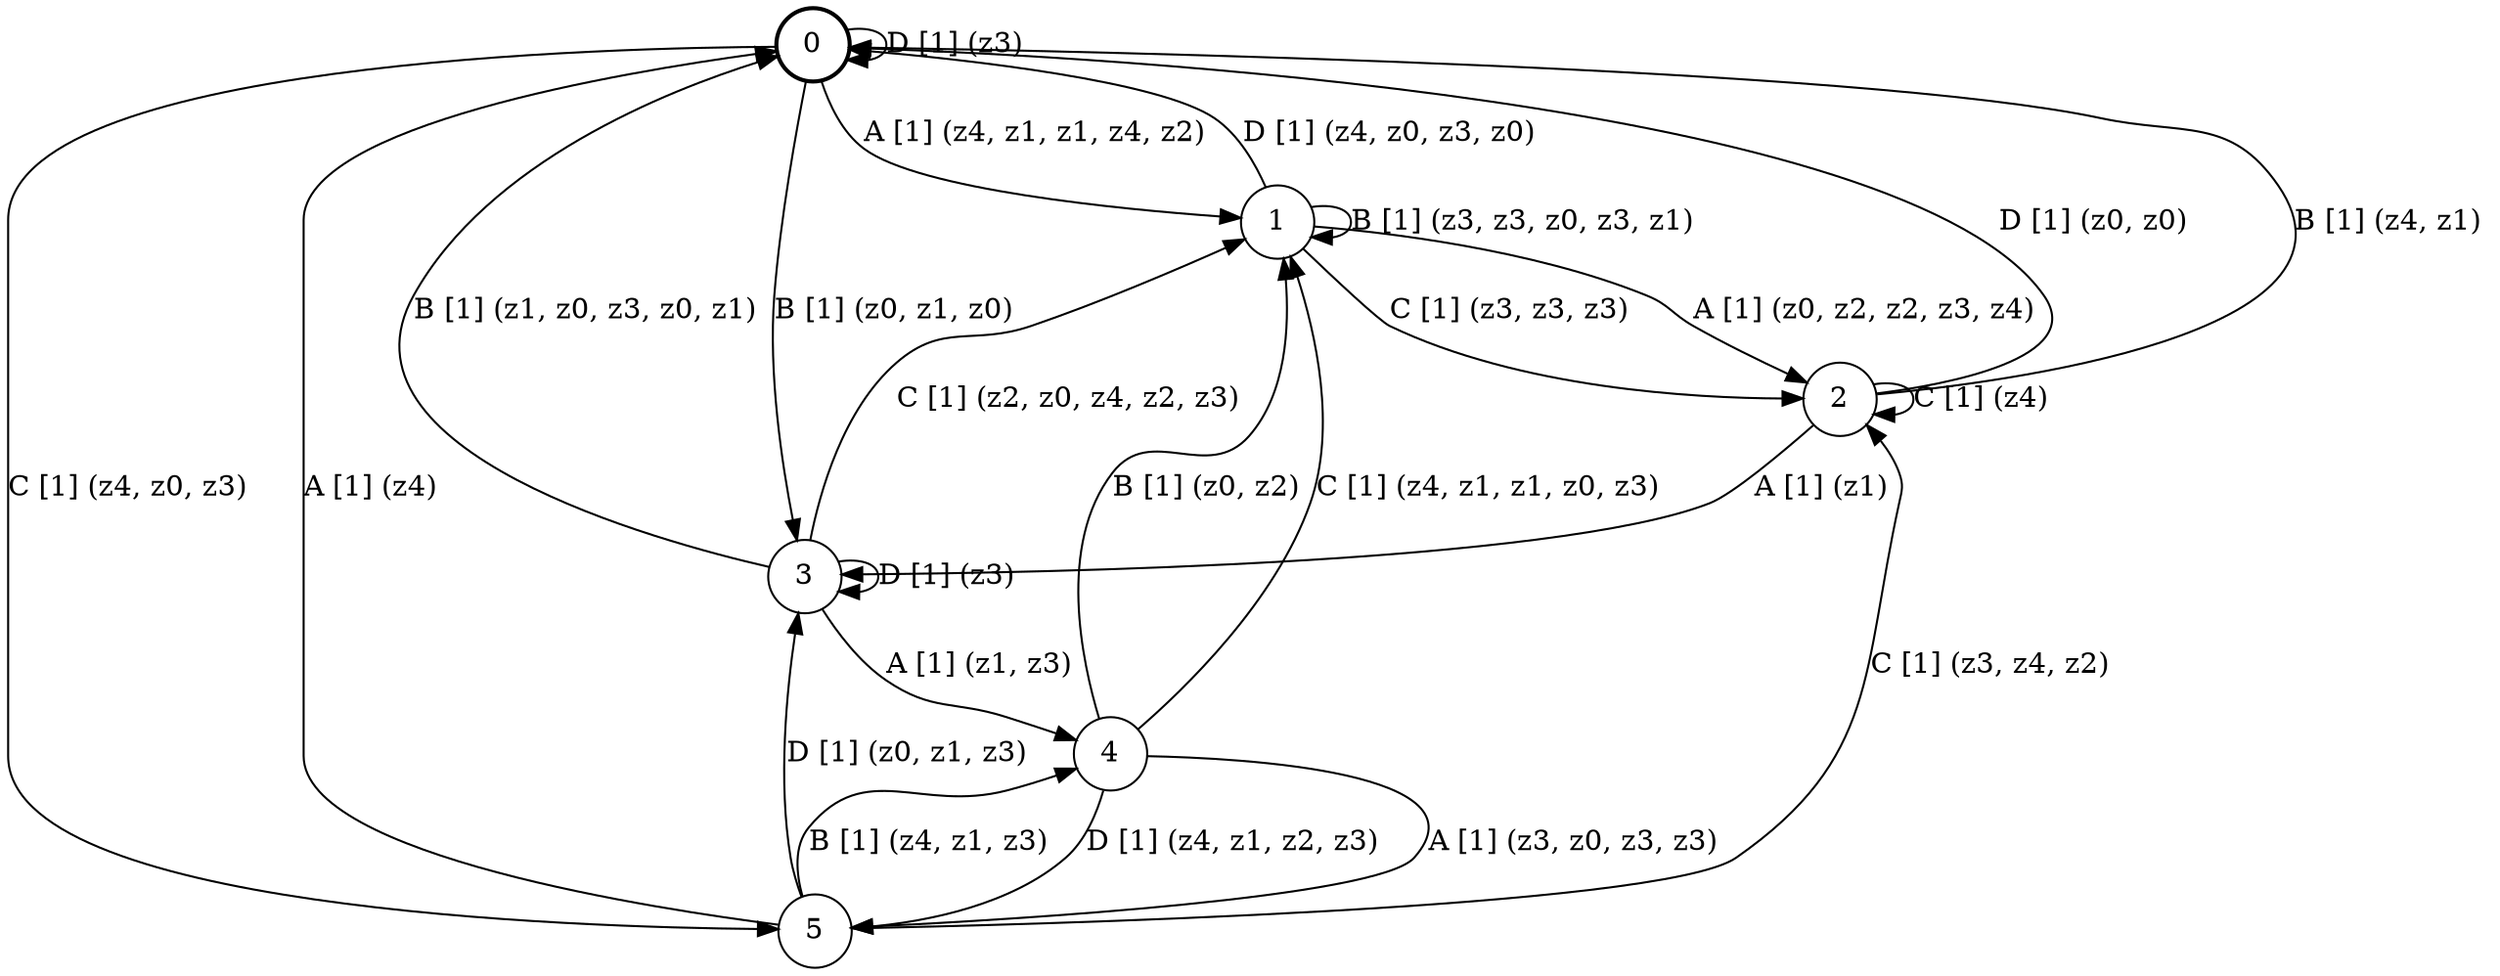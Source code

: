 # generated file, don't try to modify
# command: dot -Tpng <filename> > tree.png
digraph Automaton {
    node [shape = circle];
    0 [style = "bold"];
    0 -> 1 [label = "A [1] (z4, z1, z1, z4, z2) "];
    0 -> 3 [label = "B [1] (z0, z1, z0) "];
    0 -> 5 [label = "C [1] (z4, z0, z3) "];
    0 -> 0 [label = "D [1] (z3) "];
    1 -> 2 [label = "A [1] (z0, z2, z2, z3, z4) "];
    1 -> 1 [label = "B [1] (z3, z3, z0, z3, z1) "];
    1 -> 2 [label = "C [1] (z3, z3, z3) "];
    1 -> 0 [label = "D [1] (z4, z0, z3, z0) "];
    2 -> 3 [label = "A [1] (z1) "];
    2 -> 0 [label = "B [1] (z4, z1) "];
    2 -> 2 [label = "C [1] (z4) "];
    2 -> 0 [label = "D [1] (z0, z0) "];
    3 -> 4 [label = "A [1] (z1, z3) "];
    3 -> 0 [label = "B [1] (z1, z0, z3, z0, z1) "];
    3 -> 1 [label = "C [1] (z2, z0, z4, z2, z3) "];
    3 -> 3 [label = "D [1] (z3) "];
    4 -> 5 [label = "A [1] (z3, z0, z3, z3) "];
    4 -> 1 [label = "B [1] (z0, z2) "];
    4 -> 1 [label = "C [1] (z4, z1, z1, z0, z3) "];
    4 -> 5 [label = "D [1] (z4, z1, z2, z3) "];
    5 -> 0 [label = "A [1] (z4) "];
    5 -> 4 [label = "B [1] (z4, z1, z3) "];
    5 -> 2 [label = "C [1] (z3, z4, z2) "];
    5 -> 3 [label = "D [1] (z0, z1, z3) "];
}
